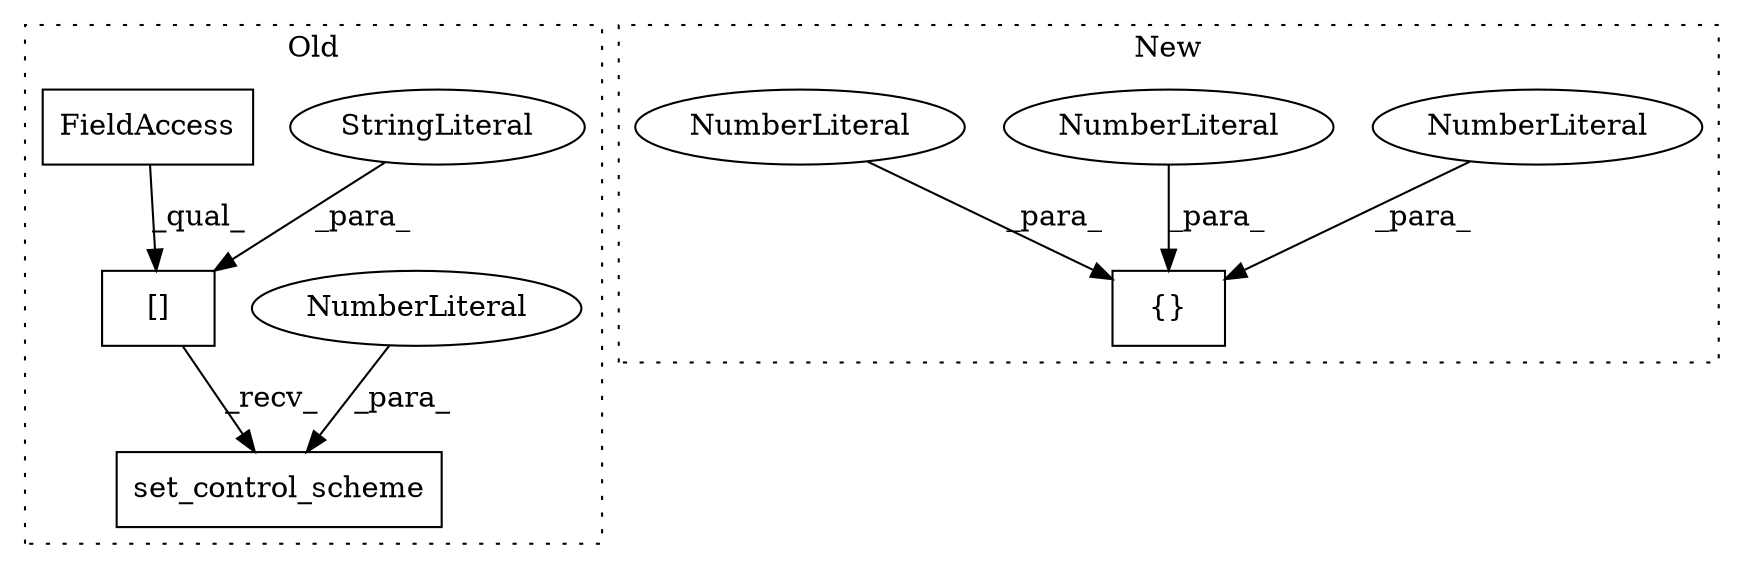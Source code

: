 digraph G {
subgraph cluster0 {
1 [label="set_control_scheme" a="32" s="5145,5165" l="19,1" shape="box"];
3 [label="[]" a="2" s="5126,5143" l="11,1" shape="box"];
4 [label="NumberLiteral" a="34" s="5164" l="1" shape="ellipse"];
5 [label="StringLiteral" a="45" s="5137" l="6" shape="ellipse"];
6 [label="FieldAccess" a="22" s="5126" l="10" shape="box"];
label = "Old";
style="dotted";
}
subgraph cluster1 {
2 [label="{}" a="4" s="6400,6408" l="1,1" shape="box"];
7 [label="NumberLiteral" a="34" s="6401" l="1" shape="ellipse"];
8 [label="NumberLiteral" a="34" s="6403" l="1" shape="ellipse"];
9 [label="NumberLiteral" a="34" s="6405" l="1" shape="ellipse"];
label = "New";
style="dotted";
}
3 -> 1 [label="_recv_"];
4 -> 1 [label="_para_"];
5 -> 3 [label="_para_"];
6 -> 3 [label="_qual_"];
7 -> 2 [label="_para_"];
8 -> 2 [label="_para_"];
9 -> 2 [label="_para_"];
}